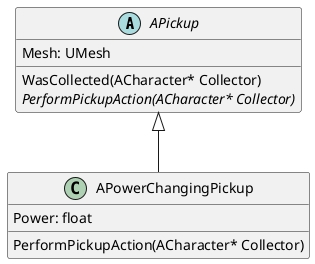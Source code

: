 @startuml
abstract class APickup {
  Mesh: UMesh
  WasCollected(ACharacter* Collector)
  {abstract} PerformPickupAction(ACharacter* Collector)
}
class APowerChangingPickup {
  Power: float
  PerformPickupAction(ACharacter* Collector)
}
APickup <|-- APowerChangingPickup
@enduml
